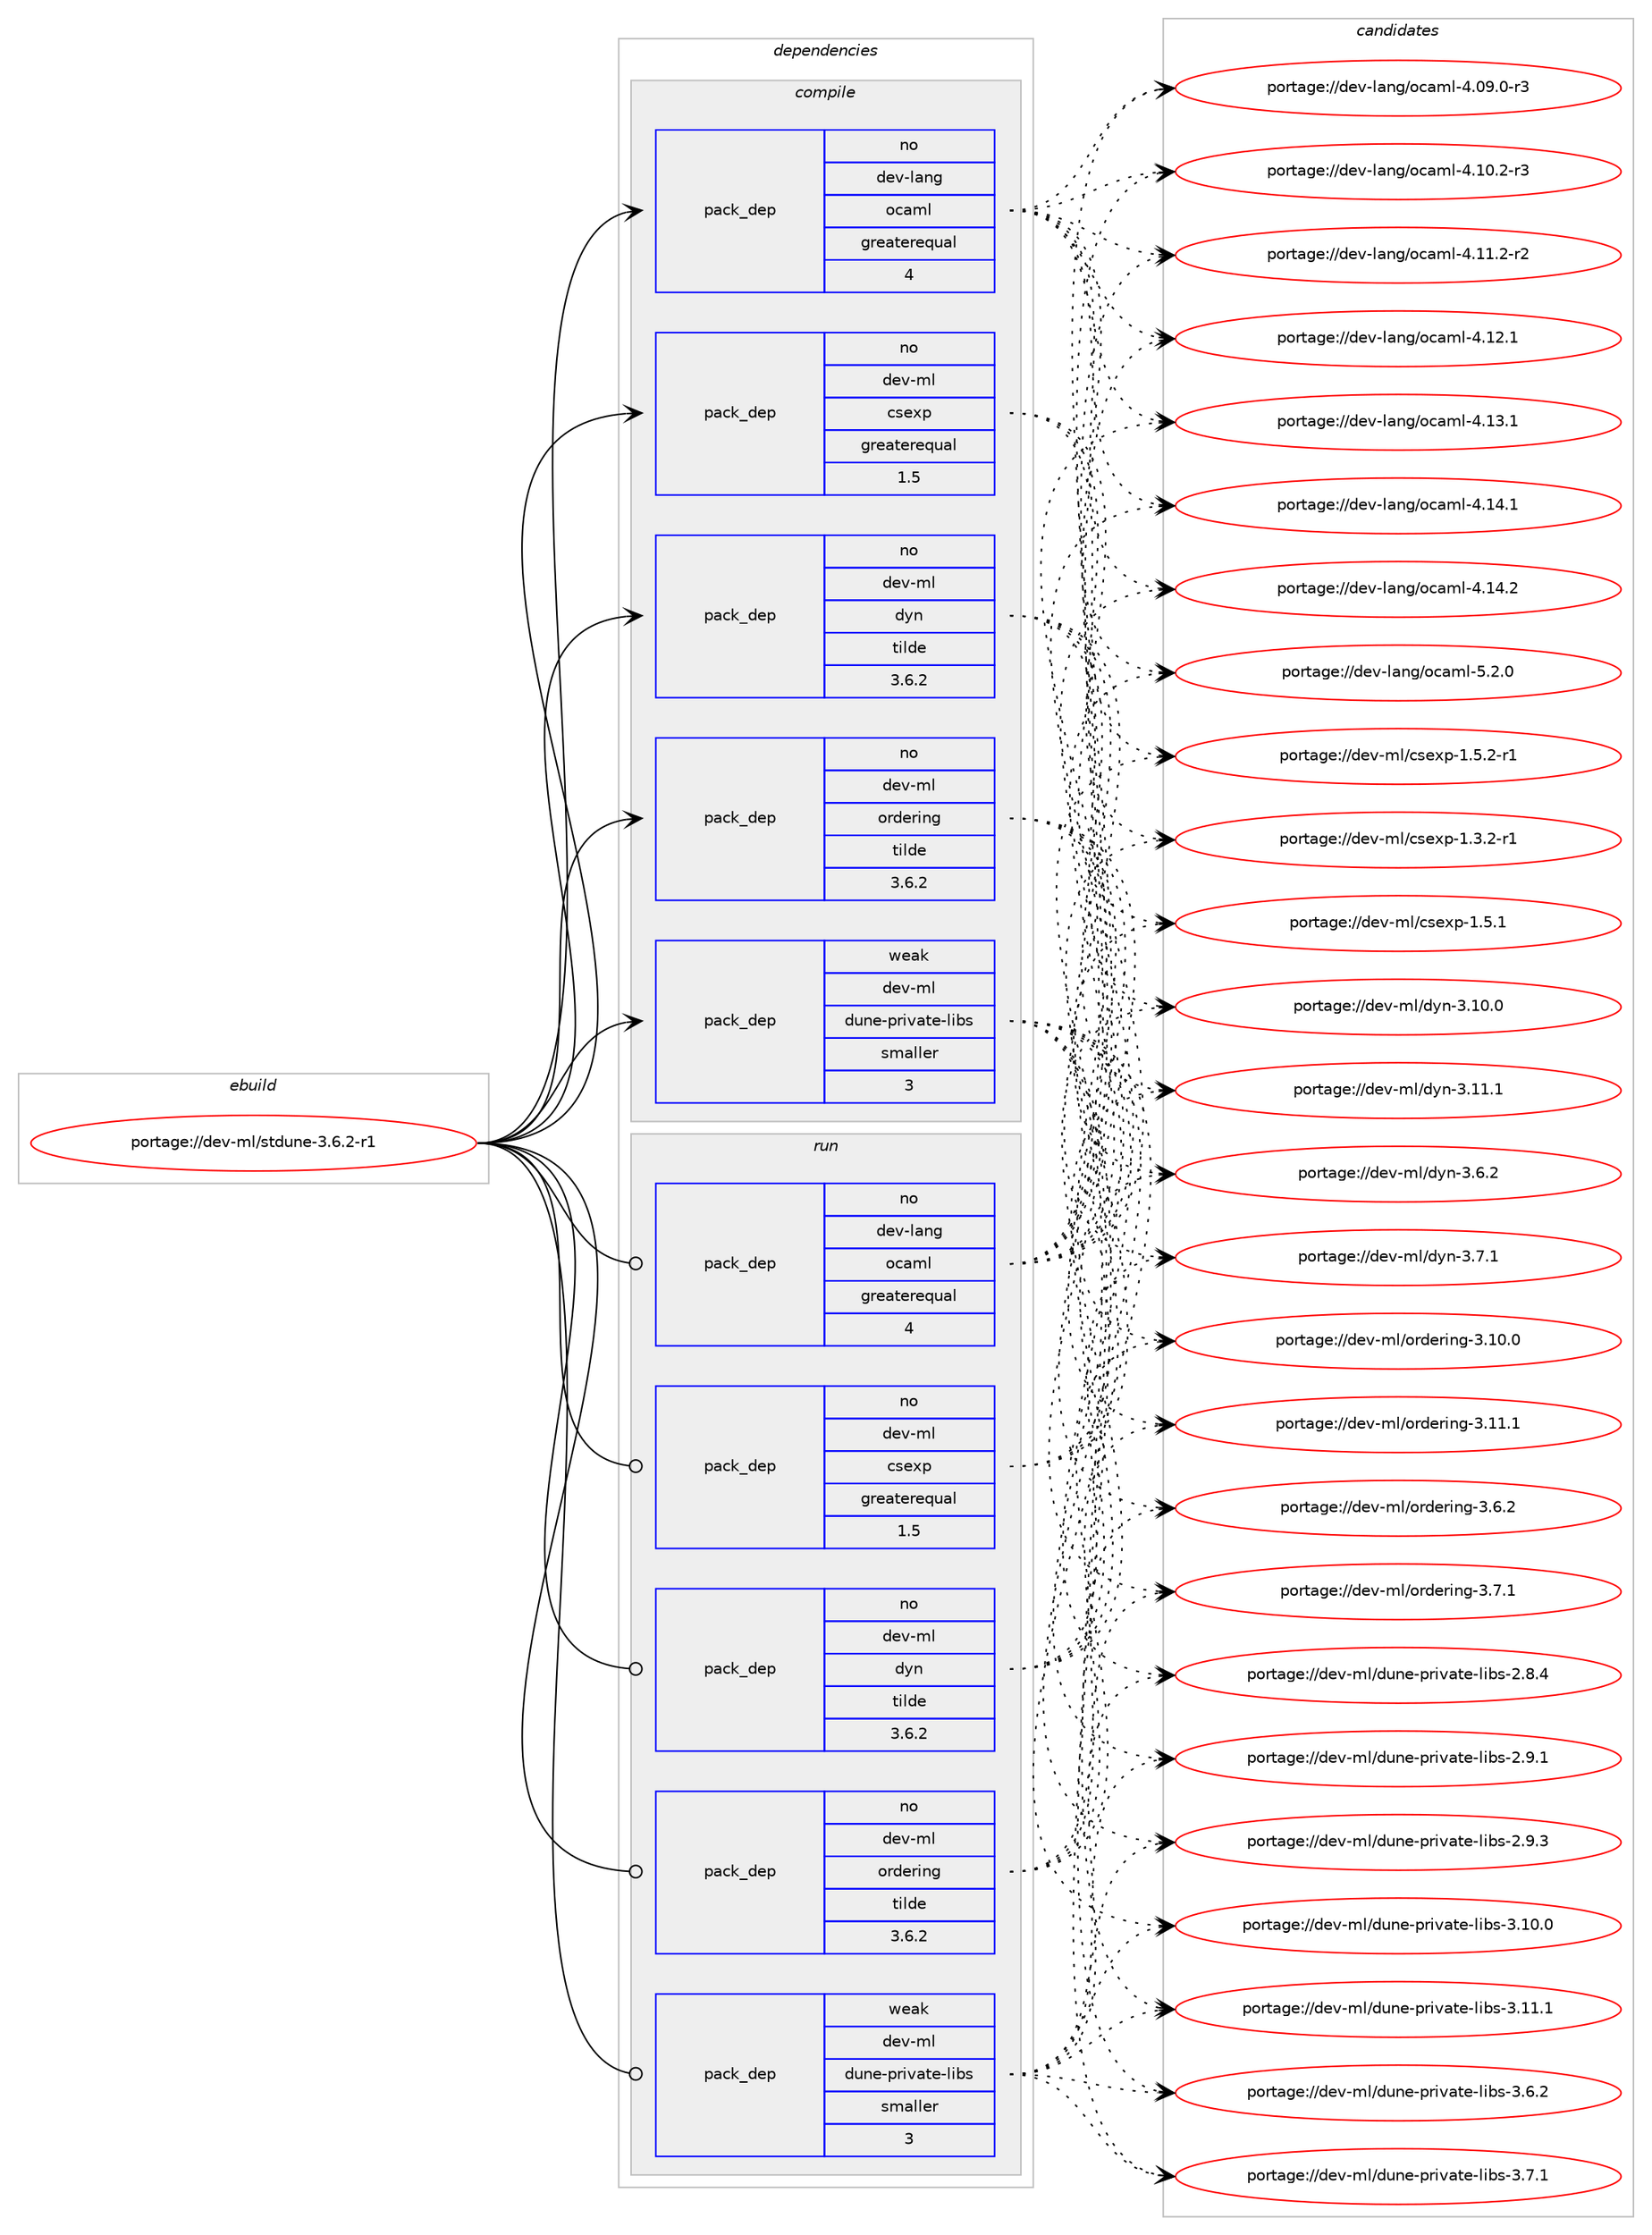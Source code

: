 digraph prolog {

# *************
# Graph options
# *************

newrank=true;
concentrate=true;
compound=true;
graph [rankdir=LR,fontname=Helvetica,fontsize=10,ranksep=1.5];#, ranksep=2.5, nodesep=0.2];
edge  [arrowhead=vee];
node  [fontname=Helvetica,fontsize=10];

# **********
# The ebuild
# **********

subgraph cluster_leftcol {
color=gray;
rank=same;
label=<<i>ebuild</i>>;
id [label="portage://dev-ml/stdune-3.6.2-r1", color=red, width=4, href="../dev-ml/stdune-3.6.2-r1.svg"];
}

# ****************
# The dependencies
# ****************

subgraph cluster_midcol {
color=gray;
label=<<i>dependencies</i>>;
subgraph cluster_compile {
fillcolor="#eeeeee";
style=filled;
label=<<i>compile</i>>;
subgraph pack32667 {
dependency62707 [label=<<TABLE BORDER="0" CELLBORDER="1" CELLSPACING="0" CELLPADDING="4" WIDTH="220"><TR><TD ROWSPAN="6" CELLPADDING="30">pack_dep</TD></TR><TR><TD WIDTH="110">no</TD></TR><TR><TD>dev-lang</TD></TR><TR><TD>ocaml</TD></TR><TR><TD>greaterequal</TD></TR><TR><TD>4</TD></TR></TABLE>>, shape=none, color=blue];
}
id:e -> dependency62707:w [weight=20,style="solid",arrowhead="vee"];
subgraph pack32668 {
dependency62708 [label=<<TABLE BORDER="0" CELLBORDER="1" CELLSPACING="0" CELLPADDING="4" WIDTH="220"><TR><TD ROWSPAN="6" CELLPADDING="30">pack_dep</TD></TR><TR><TD WIDTH="110">no</TD></TR><TR><TD>dev-ml</TD></TR><TR><TD>csexp</TD></TR><TR><TD>greaterequal</TD></TR><TR><TD>1.5</TD></TR></TABLE>>, shape=none, color=blue];
}
id:e -> dependency62708:w [weight=20,style="solid",arrowhead="vee"];
# *** BEGIN UNKNOWN DEPENDENCY TYPE (TODO) ***
# id -> package_dependency(portage://dev-ml/stdune-3.6.2-r1,install,no,dev-ml,dune,none,[,,],any_same_slot,[])
# *** END UNKNOWN DEPENDENCY TYPE (TODO) ***

subgraph pack32669 {
dependency62709 [label=<<TABLE BORDER="0" CELLBORDER="1" CELLSPACING="0" CELLPADDING="4" WIDTH="220"><TR><TD ROWSPAN="6" CELLPADDING="30">pack_dep</TD></TR><TR><TD WIDTH="110">no</TD></TR><TR><TD>dev-ml</TD></TR><TR><TD>dyn</TD></TR><TR><TD>tilde</TD></TR><TR><TD>3.6.2</TD></TR></TABLE>>, shape=none, color=blue];
}
id:e -> dependency62709:w [weight=20,style="solid",arrowhead="vee"];
subgraph pack32670 {
dependency62710 [label=<<TABLE BORDER="0" CELLBORDER="1" CELLSPACING="0" CELLPADDING="4" WIDTH="220"><TR><TD ROWSPAN="6" CELLPADDING="30">pack_dep</TD></TR><TR><TD WIDTH="110">no</TD></TR><TR><TD>dev-ml</TD></TR><TR><TD>ordering</TD></TR><TR><TD>tilde</TD></TR><TR><TD>3.6.2</TD></TR></TABLE>>, shape=none, color=blue];
}
id:e -> dependency62710:w [weight=20,style="solid",arrowhead="vee"];
# *** BEGIN UNKNOWN DEPENDENCY TYPE (TODO) ***
# id -> package_dependency(portage://dev-ml/stdune-3.6.2-r1,install,no,dev-ml,pp,none,[,,],any_same_slot,[use(optenable(ocamlopt),none)])
# *** END UNKNOWN DEPENDENCY TYPE (TODO) ***

subgraph pack32671 {
dependency62711 [label=<<TABLE BORDER="0" CELLBORDER="1" CELLSPACING="0" CELLPADDING="4" WIDTH="220"><TR><TD ROWSPAN="6" CELLPADDING="30">pack_dep</TD></TR><TR><TD WIDTH="110">weak</TD></TR><TR><TD>dev-ml</TD></TR><TR><TD>dune-private-libs</TD></TR><TR><TD>smaller</TD></TR><TR><TD>3</TD></TR></TABLE>>, shape=none, color=blue];
}
id:e -> dependency62711:w [weight=20,style="solid",arrowhead="vee"];
}
subgraph cluster_compileandrun {
fillcolor="#eeeeee";
style=filled;
label=<<i>compile and run</i>>;
}
subgraph cluster_run {
fillcolor="#eeeeee";
style=filled;
label=<<i>run</i>>;
subgraph pack32672 {
dependency62712 [label=<<TABLE BORDER="0" CELLBORDER="1" CELLSPACING="0" CELLPADDING="4" WIDTH="220"><TR><TD ROWSPAN="6" CELLPADDING="30">pack_dep</TD></TR><TR><TD WIDTH="110">no</TD></TR><TR><TD>dev-lang</TD></TR><TR><TD>ocaml</TD></TR><TR><TD>greaterequal</TD></TR><TR><TD>4</TD></TR></TABLE>>, shape=none, color=blue];
}
id:e -> dependency62712:w [weight=20,style="solid",arrowhead="odot"];
subgraph pack32673 {
dependency62713 [label=<<TABLE BORDER="0" CELLBORDER="1" CELLSPACING="0" CELLPADDING="4" WIDTH="220"><TR><TD ROWSPAN="6" CELLPADDING="30">pack_dep</TD></TR><TR><TD WIDTH="110">no</TD></TR><TR><TD>dev-ml</TD></TR><TR><TD>csexp</TD></TR><TR><TD>greaterequal</TD></TR><TR><TD>1.5</TD></TR></TABLE>>, shape=none, color=blue];
}
id:e -> dependency62713:w [weight=20,style="solid",arrowhead="odot"];
# *** BEGIN UNKNOWN DEPENDENCY TYPE (TODO) ***
# id -> package_dependency(portage://dev-ml/stdune-3.6.2-r1,run,no,dev-ml,dune,none,[,,],any_same_slot,[])
# *** END UNKNOWN DEPENDENCY TYPE (TODO) ***

subgraph pack32674 {
dependency62714 [label=<<TABLE BORDER="0" CELLBORDER="1" CELLSPACING="0" CELLPADDING="4" WIDTH="220"><TR><TD ROWSPAN="6" CELLPADDING="30">pack_dep</TD></TR><TR><TD WIDTH="110">no</TD></TR><TR><TD>dev-ml</TD></TR><TR><TD>dyn</TD></TR><TR><TD>tilde</TD></TR><TR><TD>3.6.2</TD></TR></TABLE>>, shape=none, color=blue];
}
id:e -> dependency62714:w [weight=20,style="solid",arrowhead="odot"];
subgraph pack32675 {
dependency62715 [label=<<TABLE BORDER="0" CELLBORDER="1" CELLSPACING="0" CELLPADDING="4" WIDTH="220"><TR><TD ROWSPAN="6" CELLPADDING="30">pack_dep</TD></TR><TR><TD WIDTH="110">no</TD></TR><TR><TD>dev-ml</TD></TR><TR><TD>ordering</TD></TR><TR><TD>tilde</TD></TR><TR><TD>3.6.2</TD></TR></TABLE>>, shape=none, color=blue];
}
id:e -> dependency62715:w [weight=20,style="solid",arrowhead="odot"];
# *** BEGIN UNKNOWN DEPENDENCY TYPE (TODO) ***
# id -> package_dependency(portage://dev-ml/stdune-3.6.2-r1,run,no,dev-ml,pp,none,[,,],any_same_slot,[use(optenable(ocamlopt),none)])
# *** END UNKNOWN DEPENDENCY TYPE (TODO) ***

subgraph pack32676 {
dependency62716 [label=<<TABLE BORDER="0" CELLBORDER="1" CELLSPACING="0" CELLPADDING="4" WIDTH="220"><TR><TD ROWSPAN="6" CELLPADDING="30">pack_dep</TD></TR><TR><TD WIDTH="110">weak</TD></TR><TR><TD>dev-ml</TD></TR><TR><TD>dune-private-libs</TD></TR><TR><TD>smaller</TD></TR><TR><TD>3</TD></TR></TABLE>>, shape=none, color=blue];
}
id:e -> dependency62716:w [weight=20,style="solid",arrowhead="odot"];
}
}

# **************
# The candidates
# **************

subgraph cluster_choices {
rank=same;
color=gray;
label=<<i>candidates</i>>;

subgraph choice32667 {
color=black;
nodesep=1;
choice1001011184510897110103471119997109108455246485746484511451 [label="portage://dev-lang/ocaml-4.09.0-r3", color=red, width=4,href="../dev-lang/ocaml-4.09.0-r3.svg"];
choice1001011184510897110103471119997109108455246494846504511451 [label="portage://dev-lang/ocaml-4.10.2-r3", color=red, width=4,href="../dev-lang/ocaml-4.10.2-r3.svg"];
choice1001011184510897110103471119997109108455246494946504511450 [label="portage://dev-lang/ocaml-4.11.2-r2", color=red, width=4,href="../dev-lang/ocaml-4.11.2-r2.svg"];
choice100101118451089711010347111999710910845524649504649 [label="portage://dev-lang/ocaml-4.12.1", color=red, width=4,href="../dev-lang/ocaml-4.12.1.svg"];
choice100101118451089711010347111999710910845524649514649 [label="portage://dev-lang/ocaml-4.13.1", color=red, width=4,href="../dev-lang/ocaml-4.13.1.svg"];
choice100101118451089711010347111999710910845524649524649 [label="portage://dev-lang/ocaml-4.14.1", color=red, width=4,href="../dev-lang/ocaml-4.14.1.svg"];
choice100101118451089711010347111999710910845524649524650 [label="portage://dev-lang/ocaml-4.14.2", color=red, width=4,href="../dev-lang/ocaml-4.14.2.svg"];
choice1001011184510897110103471119997109108455346504648 [label="portage://dev-lang/ocaml-5.2.0", color=red, width=4,href="../dev-lang/ocaml-5.2.0.svg"];
dependency62707:e -> choice1001011184510897110103471119997109108455246485746484511451:w [style=dotted,weight="100"];
dependency62707:e -> choice1001011184510897110103471119997109108455246494846504511451:w [style=dotted,weight="100"];
dependency62707:e -> choice1001011184510897110103471119997109108455246494946504511450:w [style=dotted,weight="100"];
dependency62707:e -> choice100101118451089711010347111999710910845524649504649:w [style=dotted,weight="100"];
dependency62707:e -> choice100101118451089711010347111999710910845524649514649:w [style=dotted,weight="100"];
dependency62707:e -> choice100101118451089711010347111999710910845524649524649:w [style=dotted,weight="100"];
dependency62707:e -> choice100101118451089711010347111999710910845524649524650:w [style=dotted,weight="100"];
dependency62707:e -> choice1001011184510897110103471119997109108455346504648:w [style=dotted,weight="100"];
}
subgraph choice32668 {
color=black;
nodesep=1;
choice1001011184510910847991151011201124549465146504511449 [label="portage://dev-ml/csexp-1.3.2-r1", color=red, width=4,href="../dev-ml/csexp-1.3.2-r1.svg"];
choice100101118451091084799115101120112454946534649 [label="portage://dev-ml/csexp-1.5.1", color=red, width=4,href="../dev-ml/csexp-1.5.1.svg"];
choice1001011184510910847991151011201124549465346504511449 [label="portage://dev-ml/csexp-1.5.2-r1", color=red, width=4,href="../dev-ml/csexp-1.5.2-r1.svg"];
dependency62708:e -> choice1001011184510910847991151011201124549465146504511449:w [style=dotted,weight="100"];
dependency62708:e -> choice100101118451091084799115101120112454946534649:w [style=dotted,weight="100"];
dependency62708:e -> choice1001011184510910847991151011201124549465346504511449:w [style=dotted,weight="100"];
}
subgraph choice32669 {
color=black;
nodesep=1;
choice100101118451091084710012111045514649484648 [label="portage://dev-ml/dyn-3.10.0", color=red, width=4,href="../dev-ml/dyn-3.10.0.svg"];
choice100101118451091084710012111045514649494649 [label="portage://dev-ml/dyn-3.11.1", color=red, width=4,href="../dev-ml/dyn-3.11.1.svg"];
choice1001011184510910847100121110455146544650 [label="portage://dev-ml/dyn-3.6.2", color=red, width=4,href="../dev-ml/dyn-3.6.2.svg"];
choice1001011184510910847100121110455146554649 [label="portage://dev-ml/dyn-3.7.1", color=red, width=4,href="../dev-ml/dyn-3.7.1.svg"];
dependency62709:e -> choice100101118451091084710012111045514649484648:w [style=dotted,weight="100"];
dependency62709:e -> choice100101118451091084710012111045514649494649:w [style=dotted,weight="100"];
dependency62709:e -> choice1001011184510910847100121110455146544650:w [style=dotted,weight="100"];
dependency62709:e -> choice1001011184510910847100121110455146554649:w [style=dotted,weight="100"];
}
subgraph choice32670 {
color=black;
nodesep=1;
choice100101118451091084711111410010111410511010345514649484648 [label="portage://dev-ml/ordering-3.10.0", color=red, width=4,href="../dev-ml/ordering-3.10.0.svg"];
choice100101118451091084711111410010111410511010345514649494649 [label="portage://dev-ml/ordering-3.11.1", color=red, width=4,href="../dev-ml/ordering-3.11.1.svg"];
choice1001011184510910847111114100101114105110103455146544650 [label="portage://dev-ml/ordering-3.6.2", color=red, width=4,href="../dev-ml/ordering-3.6.2.svg"];
choice1001011184510910847111114100101114105110103455146554649 [label="portage://dev-ml/ordering-3.7.1", color=red, width=4,href="../dev-ml/ordering-3.7.1.svg"];
dependency62710:e -> choice100101118451091084711111410010111410511010345514649484648:w [style=dotted,weight="100"];
dependency62710:e -> choice100101118451091084711111410010111410511010345514649494649:w [style=dotted,weight="100"];
dependency62710:e -> choice1001011184510910847111114100101114105110103455146544650:w [style=dotted,weight="100"];
dependency62710:e -> choice1001011184510910847111114100101114105110103455146554649:w [style=dotted,weight="100"];
}
subgraph choice32671 {
color=black;
nodesep=1;
choice100101118451091084710011711010145112114105118971161014510810598115455046564652 [label="portage://dev-ml/dune-private-libs-2.8.4", color=red, width=4,href="../dev-ml/dune-private-libs-2.8.4.svg"];
choice100101118451091084710011711010145112114105118971161014510810598115455046574649 [label="portage://dev-ml/dune-private-libs-2.9.1", color=red, width=4,href="../dev-ml/dune-private-libs-2.9.1.svg"];
choice100101118451091084710011711010145112114105118971161014510810598115455046574651 [label="portage://dev-ml/dune-private-libs-2.9.3", color=red, width=4,href="../dev-ml/dune-private-libs-2.9.3.svg"];
choice10010111845109108471001171101014511211410511897116101451081059811545514649484648 [label="portage://dev-ml/dune-private-libs-3.10.0", color=red, width=4,href="../dev-ml/dune-private-libs-3.10.0.svg"];
choice10010111845109108471001171101014511211410511897116101451081059811545514649494649 [label="portage://dev-ml/dune-private-libs-3.11.1", color=red, width=4,href="../dev-ml/dune-private-libs-3.11.1.svg"];
choice100101118451091084710011711010145112114105118971161014510810598115455146544650 [label="portage://dev-ml/dune-private-libs-3.6.2", color=red, width=4,href="../dev-ml/dune-private-libs-3.6.2.svg"];
choice100101118451091084710011711010145112114105118971161014510810598115455146554649 [label="portage://dev-ml/dune-private-libs-3.7.1", color=red, width=4,href="../dev-ml/dune-private-libs-3.7.1.svg"];
dependency62711:e -> choice100101118451091084710011711010145112114105118971161014510810598115455046564652:w [style=dotted,weight="100"];
dependency62711:e -> choice100101118451091084710011711010145112114105118971161014510810598115455046574649:w [style=dotted,weight="100"];
dependency62711:e -> choice100101118451091084710011711010145112114105118971161014510810598115455046574651:w [style=dotted,weight="100"];
dependency62711:e -> choice10010111845109108471001171101014511211410511897116101451081059811545514649484648:w [style=dotted,weight="100"];
dependency62711:e -> choice10010111845109108471001171101014511211410511897116101451081059811545514649494649:w [style=dotted,weight="100"];
dependency62711:e -> choice100101118451091084710011711010145112114105118971161014510810598115455146544650:w [style=dotted,weight="100"];
dependency62711:e -> choice100101118451091084710011711010145112114105118971161014510810598115455146554649:w [style=dotted,weight="100"];
}
subgraph choice32672 {
color=black;
nodesep=1;
choice1001011184510897110103471119997109108455246485746484511451 [label="portage://dev-lang/ocaml-4.09.0-r3", color=red, width=4,href="../dev-lang/ocaml-4.09.0-r3.svg"];
choice1001011184510897110103471119997109108455246494846504511451 [label="portage://dev-lang/ocaml-4.10.2-r3", color=red, width=4,href="../dev-lang/ocaml-4.10.2-r3.svg"];
choice1001011184510897110103471119997109108455246494946504511450 [label="portage://dev-lang/ocaml-4.11.2-r2", color=red, width=4,href="../dev-lang/ocaml-4.11.2-r2.svg"];
choice100101118451089711010347111999710910845524649504649 [label="portage://dev-lang/ocaml-4.12.1", color=red, width=4,href="../dev-lang/ocaml-4.12.1.svg"];
choice100101118451089711010347111999710910845524649514649 [label="portage://dev-lang/ocaml-4.13.1", color=red, width=4,href="../dev-lang/ocaml-4.13.1.svg"];
choice100101118451089711010347111999710910845524649524649 [label="portage://dev-lang/ocaml-4.14.1", color=red, width=4,href="../dev-lang/ocaml-4.14.1.svg"];
choice100101118451089711010347111999710910845524649524650 [label="portage://dev-lang/ocaml-4.14.2", color=red, width=4,href="../dev-lang/ocaml-4.14.2.svg"];
choice1001011184510897110103471119997109108455346504648 [label="portage://dev-lang/ocaml-5.2.0", color=red, width=4,href="../dev-lang/ocaml-5.2.0.svg"];
dependency62712:e -> choice1001011184510897110103471119997109108455246485746484511451:w [style=dotted,weight="100"];
dependency62712:e -> choice1001011184510897110103471119997109108455246494846504511451:w [style=dotted,weight="100"];
dependency62712:e -> choice1001011184510897110103471119997109108455246494946504511450:w [style=dotted,weight="100"];
dependency62712:e -> choice100101118451089711010347111999710910845524649504649:w [style=dotted,weight="100"];
dependency62712:e -> choice100101118451089711010347111999710910845524649514649:w [style=dotted,weight="100"];
dependency62712:e -> choice100101118451089711010347111999710910845524649524649:w [style=dotted,weight="100"];
dependency62712:e -> choice100101118451089711010347111999710910845524649524650:w [style=dotted,weight="100"];
dependency62712:e -> choice1001011184510897110103471119997109108455346504648:w [style=dotted,weight="100"];
}
subgraph choice32673 {
color=black;
nodesep=1;
choice1001011184510910847991151011201124549465146504511449 [label="portage://dev-ml/csexp-1.3.2-r1", color=red, width=4,href="../dev-ml/csexp-1.3.2-r1.svg"];
choice100101118451091084799115101120112454946534649 [label="portage://dev-ml/csexp-1.5.1", color=red, width=4,href="../dev-ml/csexp-1.5.1.svg"];
choice1001011184510910847991151011201124549465346504511449 [label="portage://dev-ml/csexp-1.5.2-r1", color=red, width=4,href="../dev-ml/csexp-1.5.2-r1.svg"];
dependency62713:e -> choice1001011184510910847991151011201124549465146504511449:w [style=dotted,weight="100"];
dependency62713:e -> choice100101118451091084799115101120112454946534649:w [style=dotted,weight="100"];
dependency62713:e -> choice1001011184510910847991151011201124549465346504511449:w [style=dotted,weight="100"];
}
subgraph choice32674 {
color=black;
nodesep=1;
choice100101118451091084710012111045514649484648 [label="portage://dev-ml/dyn-3.10.0", color=red, width=4,href="../dev-ml/dyn-3.10.0.svg"];
choice100101118451091084710012111045514649494649 [label="portage://dev-ml/dyn-3.11.1", color=red, width=4,href="../dev-ml/dyn-3.11.1.svg"];
choice1001011184510910847100121110455146544650 [label="portage://dev-ml/dyn-3.6.2", color=red, width=4,href="../dev-ml/dyn-3.6.2.svg"];
choice1001011184510910847100121110455146554649 [label="portage://dev-ml/dyn-3.7.1", color=red, width=4,href="../dev-ml/dyn-3.7.1.svg"];
dependency62714:e -> choice100101118451091084710012111045514649484648:w [style=dotted,weight="100"];
dependency62714:e -> choice100101118451091084710012111045514649494649:w [style=dotted,weight="100"];
dependency62714:e -> choice1001011184510910847100121110455146544650:w [style=dotted,weight="100"];
dependency62714:e -> choice1001011184510910847100121110455146554649:w [style=dotted,weight="100"];
}
subgraph choice32675 {
color=black;
nodesep=1;
choice100101118451091084711111410010111410511010345514649484648 [label="portage://dev-ml/ordering-3.10.0", color=red, width=4,href="../dev-ml/ordering-3.10.0.svg"];
choice100101118451091084711111410010111410511010345514649494649 [label="portage://dev-ml/ordering-3.11.1", color=red, width=4,href="../dev-ml/ordering-3.11.1.svg"];
choice1001011184510910847111114100101114105110103455146544650 [label="portage://dev-ml/ordering-3.6.2", color=red, width=4,href="../dev-ml/ordering-3.6.2.svg"];
choice1001011184510910847111114100101114105110103455146554649 [label="portage://dev-ml/ordering-3.7.1", color=red, width=4,href="../dev-ml/ordering-3.7.1.svg"];
dependency62715:e -> choice100101118451091084711111410010111410511010345514649484648:w [style=dotted,weight="100"];
dependency62715:e -> choice100101118451091084711111410010111410511010345514649494649:w [style=dotted,weight="100"];
dependency62715:e -> choice1001011184510910847111114100101114105110103455146544650:w [style=dotted,weight="100"];
dependency62715:e -> choice1001011184510910847111114100101114105110103455146554649:w [style=dotted,weight="100"];
}
subgraph choice32676 {
color=black;
nodesep=1;
choice100101118451091084710011711010145112114105118971161014510810598115455046564652 [label="portage://dev-ml/dune-private-libs-2.8.4", color=red, width=4,href="../dev-ml/dune-private-libs-2.8.4.svg"];
choice100101118451091084710011711010145112114105118971161014510810598115455046574649 [label="portage://dev-ml/dune-private-libs-2.9.1", color=red, width=4,href="../dev-ml/dune-private-libs-2.9.1.svg"];
choice100101118451091084710011711010145112114105118971161014510810598115455046574651 [label="portage://dev-ml/dune-private-libs-2.9.3", color=red, width=4,href="../dev-ml/dune-private-libs-2.9.3.svg"];
choice10010111845109108471001171101014511211410511897116101451081059811545514649484648 [label="portage://dev-ml/dune-private-libs-3.10.0", color=red, width=4,href="../dev-ml/dune-private-libs-3.10.0.svg"];
choice10010111845109108471001171101014511211410511897116101451081059811545514649494649 [label="portage://dev-ml/dune-private-libs-3.11.1", color=red, width=4,href="../dev-ml/dune-private-libs-3.11.1.svg"];
choice100101118451091084710011711010145112114105118971161014510810598115455146544650 [label="portage://dev-ml/dune-private-libs-3.6.2", color=red, width=4,href="../dev-ml/dune-private-libs-3.6.2.svg"];
choice100101118451091084710011711010145112114105118971161014510810598115455146554649 [label="portage://dev-ml/dune-private-libs-3.7.1", color=red, width=4,href="../dev-ml/dune-private-libs-3.7.1.svg"];
dependency62716:e -> choice100101118451091084710011711010145112114105118971161014510810598115455046564652:w [style=dotted,weight="100"];
dependency62716:e -> choice100101118451091084710011711010145112114105118971161014510810598115455046574649:w [style=dotted,weight="100"];
dependency62716:e -> choice100101118451091084710011711010145112114105118971161014510810598115455046574651:w [style=dotted,weight="100"];
dependency62716:e -> choice10010111845109108471001171101014511211410511897116101451081059811545514649484648:w [style=dotted,weight="100"];
dependency62716:e -> choice10010111845109108471001171101014511211410511897116101451081059811545514649494649:w [style=dotted,weight="100"];
dependency62716:e -> choice100101118451091084710011711010145112114105118971161014510810598115455146544650:w [style=dotted,weight="100"];
dependency62716:e -> choice100101118451091084710011711010145112114105118971161014510810598115455146554649:w [style=dotted,weight="100"];
}
}

}
